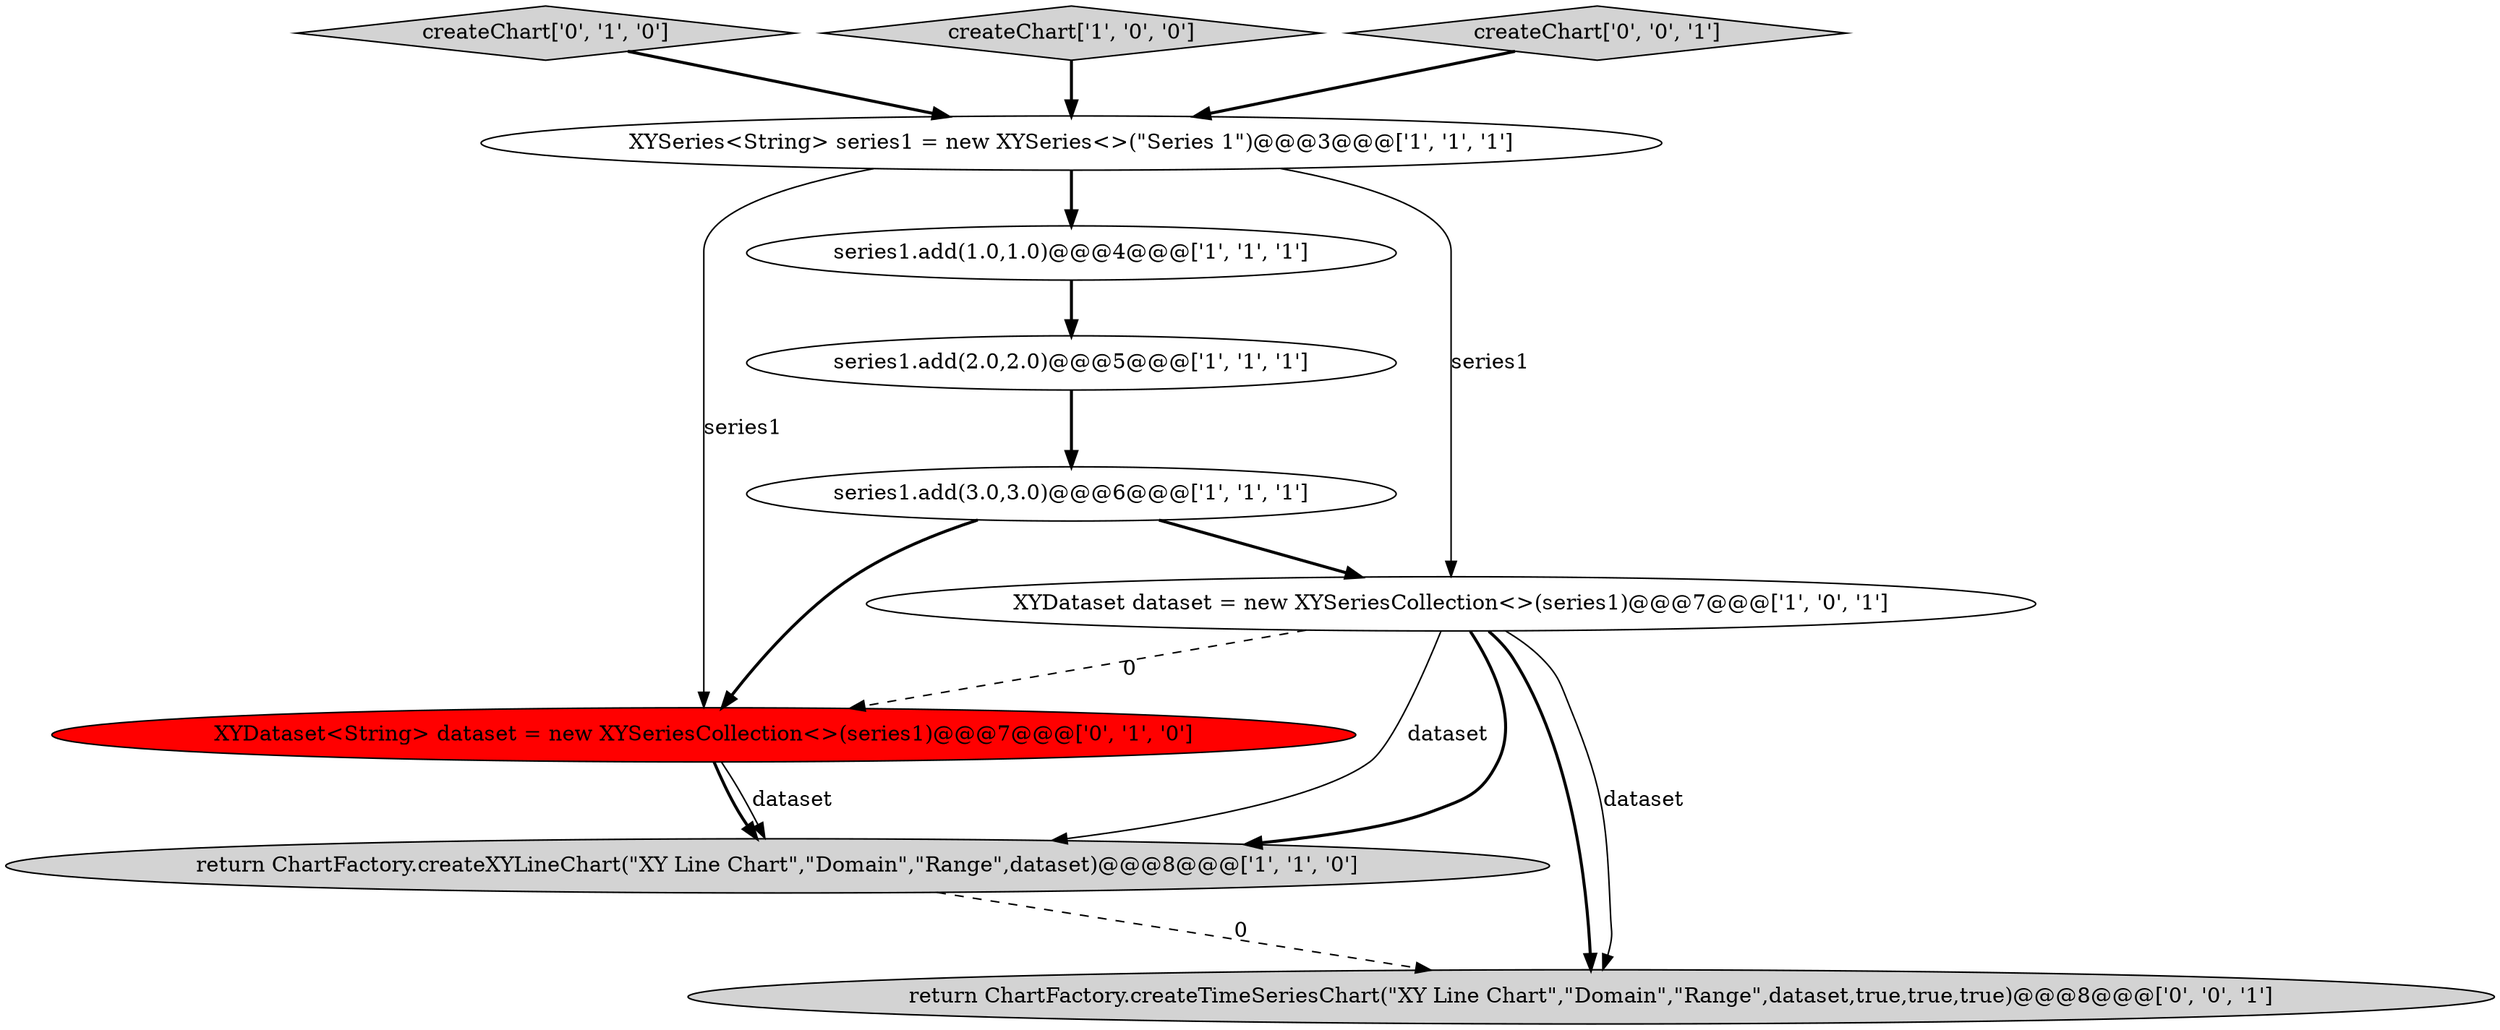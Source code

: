 digraph {
5 [style = filled, label = "return ChartFactory.createXYLineChart(\"XY Line Chart\",\"Domain\",\"Range\",dataset)@@@8@@@['1', '1', '0']", fillcolor = lightgray, shape = ellipse image = "AAA0AAABBB1BBB"];
1 [style = filled, label = "series1.add(1.0,1.0)@@@4@@@['1', '1', '1']", fillcolor = white, shape = ellipse image = "AAA0AAABBB1BBB"];
2 [style = filled, label = "series1.add(2.0,2.0)@@@5@@@['1', '1', '1']", fillcolor = white, shape = ellipse image = "AAA0AAABBB1BBB"];
7 [style = filled, label = "XYDataset<String> dataset = new XYSeriesCollection<>(series1)@@@7@@@['0', '1', '0']", fillcolor = red, shape = ellipse image = "AAA1AAABBB2BBB"];
8 [style = filled, label = "createChart['0', '1', '0']", fillcolor = lightgray, shape = diamond image = "AAA0AAABBB2BBB"];
0 [style = filled, label = "createChart['1', '0', '0']", fillcolor = lightgray, shape = diamond image = "AAA0AAABBB1BBB"];
9 [style = filled, label = "createChart['0', '0', '1']", fillcolor = lightgray, shape = diamond image = "AAA0AAABBB3BBB"];
3 [style = filled, label = "XYDataset dataset = new XYSeriesCollection<>(series1)@@@7@@@['1', '0', '1']", fillcolor = white, shape = ellipse image = "AAA0AAABBB1BBB"];
10 [style = filled, label = "return ChartFactory.createTimeSeriesChart(\"XY Line Chart\",\"Domain\",\"Range\",dataset,true,true,true)@@@8@@@['0', '0', '1']", fillcolor = lightgray, shape = ellipse image = "AAA0AAABBB3BBB"];
6 [style = filled, label = "series1.add(3.0,3.0)@@@6@@@['1', '1', '1']", fillcolor = white, shape = ellipse image = "AAA0AAABBB1BBB"];
4 [style = filled, label = "XYSeries<String> series1 = new XYSeries<>(\"Series 1\")@@@3@@@['1', '1', '1']", fillcolor = white, shape = ellipse image = "AAA0AAABBB1BBB"];
4->7 [style = solid, label="series1"];
6->3 [style = bold, label=""];
3->10 [style = bold, label=""];
1->2 [style = bold, label=""];
3->5 [style = bold, label=""];
4->1 [style = bold, label=""];
7->5 [style = bold, label=""];
8->4 [style = bold, label=""];
7->5 [style = solid, label="dataset"];
3->5 [style = solid, label="dataset"];
6->7 [style = bold, label=""];
5->10 [style = dashed, label="0"];
0->4 [style = bold, label=""];
3->7 [style = dashed, label="0"];
3->10 [style = solid, label="dataset"];
2->6 [style = bold, label=""];
9->4 [style = bold, label=""];
4->3 [style = solid, label="series1"];
}
